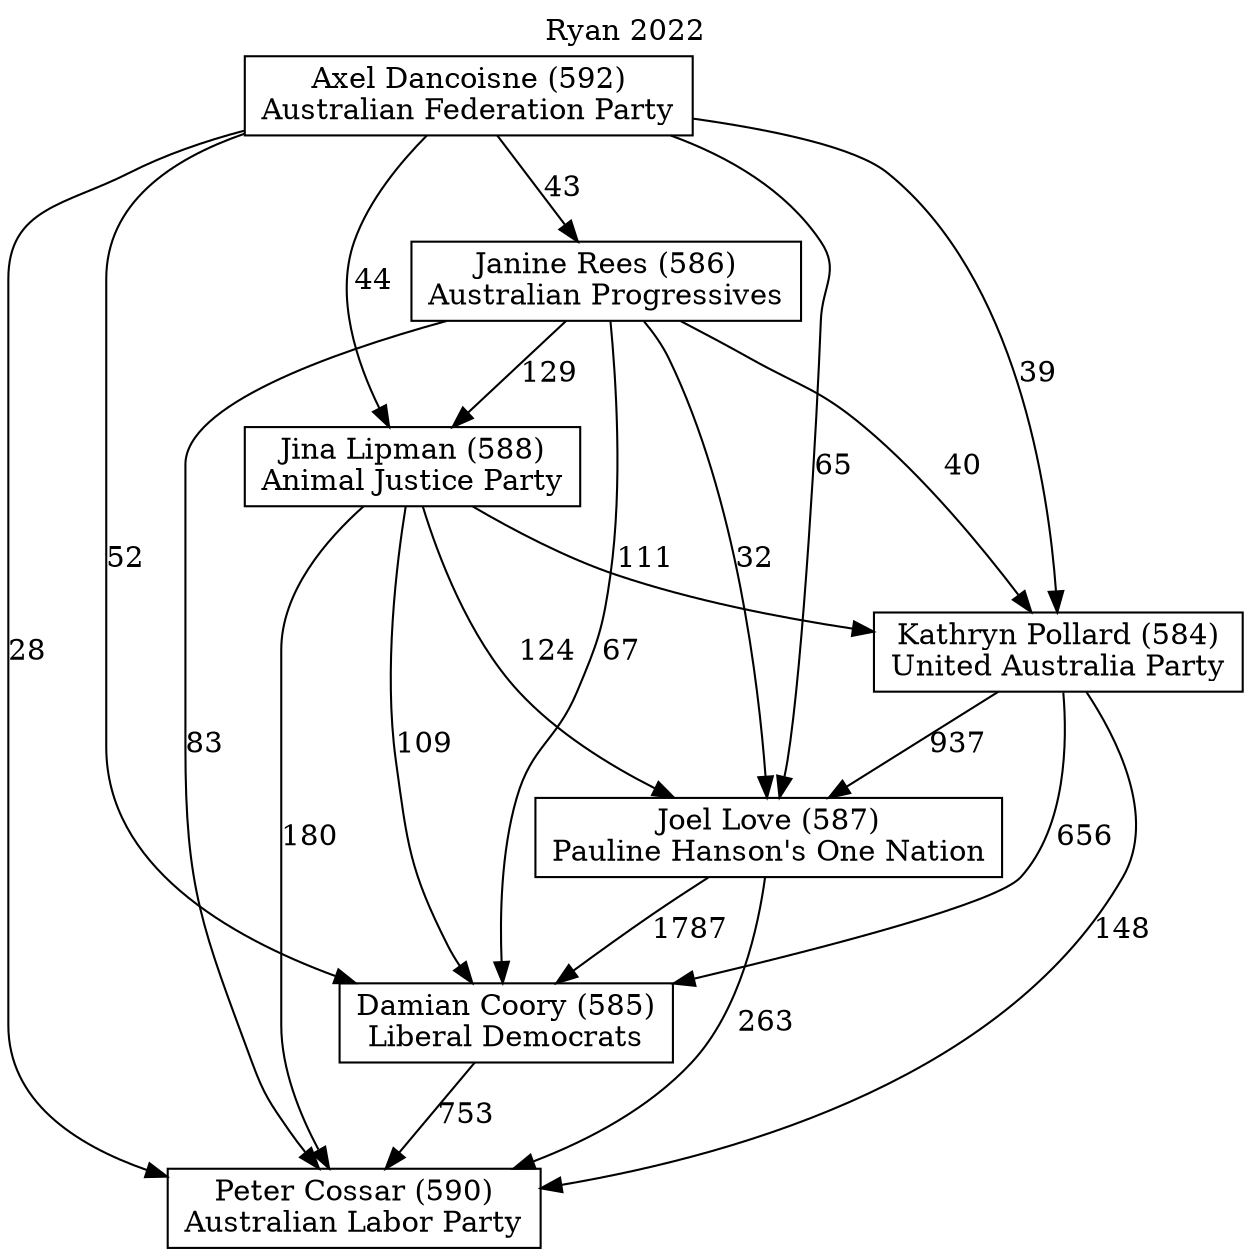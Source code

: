 // House preference flow
digraph "Peter Cossar (590)_Ryan_2022" {
	graph [label="Ryan 2022" labelloc=t mclimit=10]
	node [shape=box]
	"Peter Cossar (590)" [label="Peter Cossar (590)
Australian Labor Party"]
	"Damian Coory (585)" [label="Damian Coory (585)
Liberal Democrats"]
	"Joel Love (587)" [label="Joel Love (587)
Pauline Hanson's One Nation"]
	"Kathryn Pollard (584)" [label="Kathryn Pollard (584)
United Australia Party"]
	"Jina Lipman (588)" [label="Jina Lipman (588)
Animal Justice Party"]
	"Janine Rees (586)" [label="Janine Rees (586)
Australian Progressives"]
	"Axel Dancoisne (592)" [label="Axel Dancoisne (592)
Australian Federation Party"]
	"Damian Coory (585)" -> "Peter Cossar (590)" [label=753]
	"Joel Love (587)" -> "Damian Coory (585)" [label=1787]
	"Kathryn Pollard (584)" -> "Joel Love (587)" [label=937]
	"Jina Lipman (588)" -> "Kathryn Pollard (584)" [label=111]
	"Janine Rees (586)" -> "Jina Lipman (588)" [label=129]
	"Axel Dancoisne (592)" -> "Janine Rees (586)" [label=43]
	"Joel Love (587)" -> "Peter Cossar (590)" [label=263]
	"Kathryn Pollard (584)" -> "Peter Cossar (590)" [label=148]
	"Jina Lipman (588)" -> "Peter Cossar (590)" [label=180]
	"Janine Rees (586)" -> "Peter Cossar (590)" [label=83]
	"Axel Dancoisne (592)" -> "Peter Cossar (590)" [label=28]
	"Axel Dancoisne (592)" -> "Jina Lipman (588)" [label=44]
	"Janine Rees (586)" -> "Kathryn Pollard (584)" [label=40]
	"Axel Dancoisne (592)" -> "Kathryn Pollard (584)" [label=39]
	"Jina Lipman (588)" -> "Joel Love (587)" [label=124]
	"Janine Rees (586)" -> "Joel Love (587)" [label=32]
	"Axel Dancoisne (592)" -> "Joel Love (587)" [label=65]
	"Kathryn Pollard (584)" -> "Damian Coory (585)" [label=656]
	"Jina Lipman (588)" -> "Damian Coory (585)" [label=109]
	"Janine Rees (586)" -> "Damian Coory (585)" [label=67]
	"Axel Dancoisne (592)" -> "Damian Coory (585)" [label=52]
}
